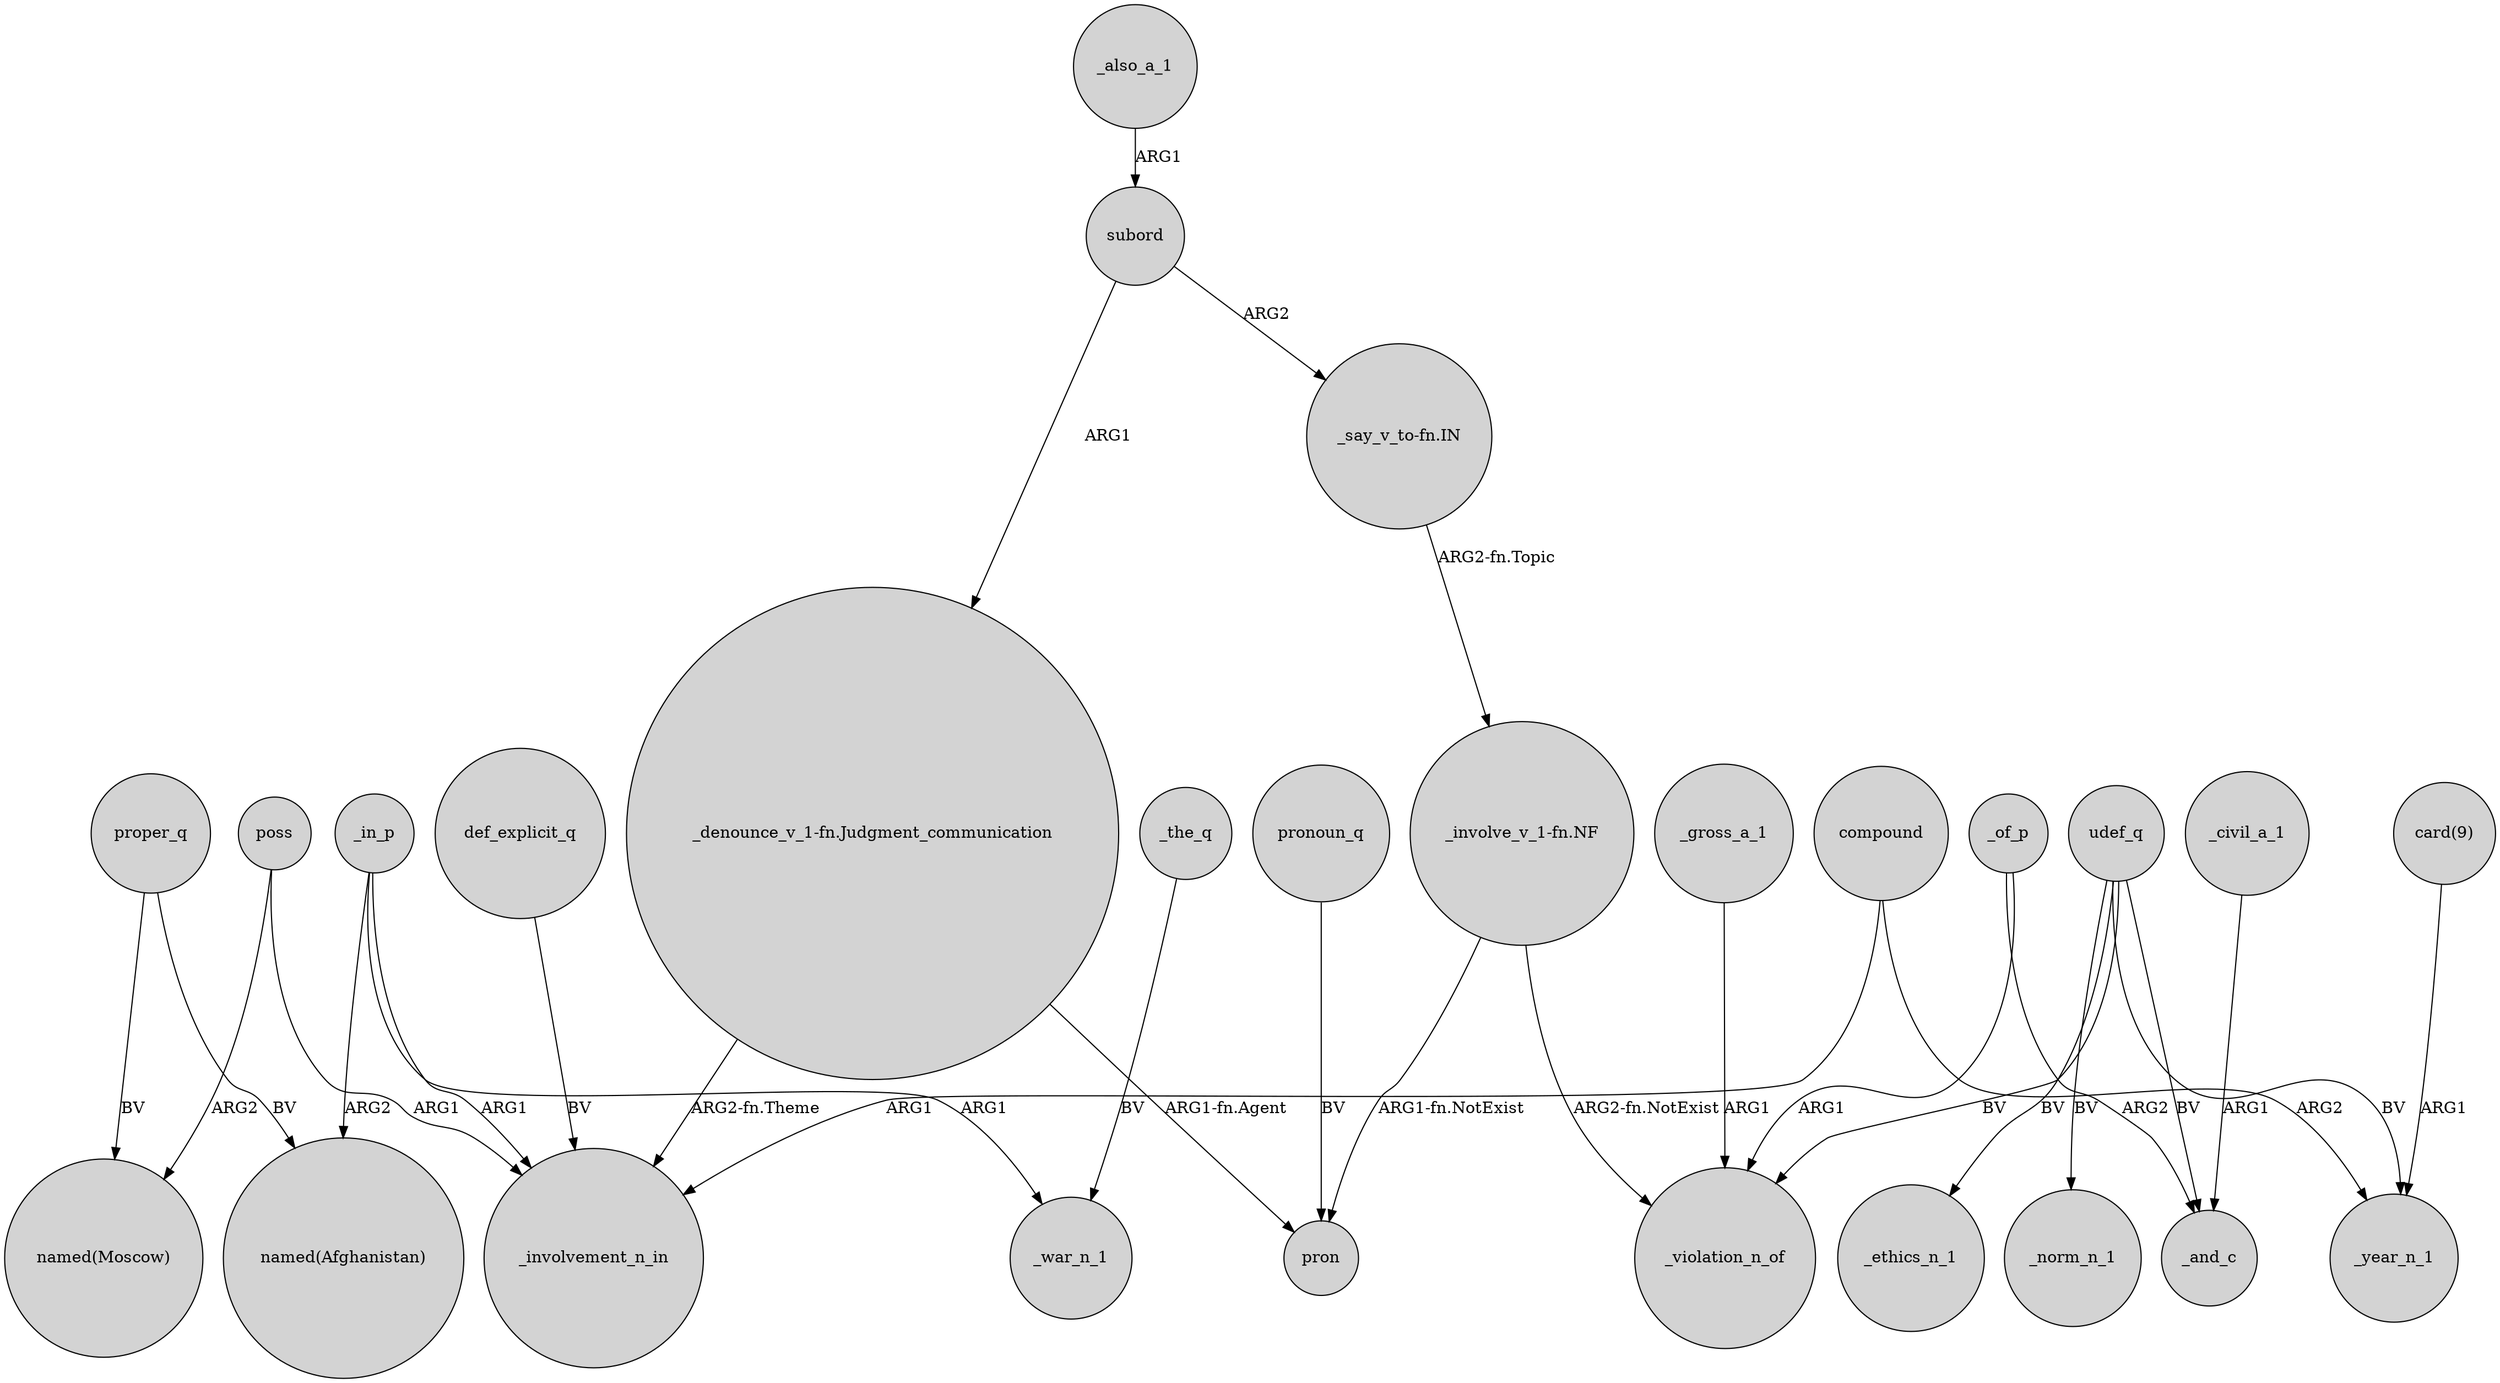 digraph {
	node [shape=circle style=filled]
	proper_q -> "named(Moscow)" [label=BV]
	"_involve_v_1-fn.NF" -> pron [label="ARG1-fn.NotExist"]
	udef_q -> _ethics_n_1 [label=BV]
	def_explicit_q -> _involvement_n_in [label=BV]
	_the_q -> _war_n_1 [label=BV]
	poss -> _involvement_n_in [label=ARG1]
	_of_p -> _and_c [label=ARG2]
	proper_q -> "named(Afghanistan)" [label=BV]
	"card(9)" -> _year_n_1 [label=ARG1]
	subord -> "_denounce_v_1-fn.Judgment_communication" [label=ARG1]
	_gross_a_1 -> _violation_n_of [label=ARG1]
	"_involve_v_1-fn.NF" -> _violation_n_of [label="ARG2-fn.NotExist"]
	compound -> _involvement_n_in [label=ARG1]
	pronoun_q -> pron [label=BV]
	subord -> "_say_v_to-fn.IN" [label=ARG2]
	_of_p -> _violation_n_of [label=ARG1]
	_also_a_1 -> subord [label=ARG1]
	poss -> "named(Moscow)" [label=ARG2]
	"_say_v_to-fn.IN" -> "_involve_v_1-fn.NF" [label="ARG2-fn.Topic"]
	_civil_a_1 -> _and_c [label=ARG1]
	udef_q -> _norm_n_1 [label=BV]
	_in_p -> _involvement_n_in [label=ARG1]
	udef_q -> _violation_n_of [label=BV]
	"_denounce_v_1-fn.Judgment_communication" -> _involvement_n_in [label="ARG2-fn.Theme"]
	udef_q -> _year_n_1 [label=BV]
	udef_q -> _and_c [label=BV]
	_in_p -> "named(Afghanistan)" [label=ARG2]
	_in_p -> _war_n_1 [label=ARG1]
	compound -> _year_n_1 [label=ARG2]
	"_denounce_v_1-fn.Judgment_communication" -> pron [label="ARG1-fn.Agent"]
}
